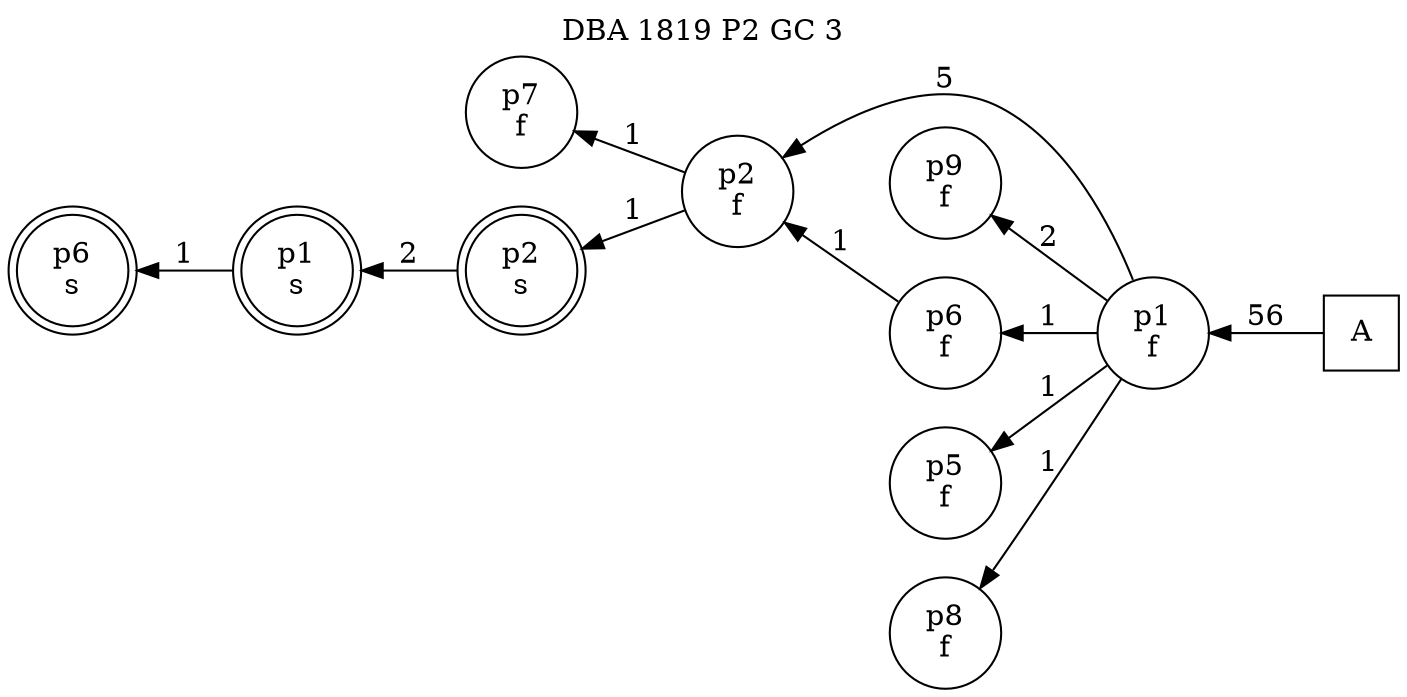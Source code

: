 digraph DBA_1819_P2_GC_3_GOOD {
labelloc="tl"
label= " DBA 1819 P2 GC 3 "
rankdir="RL";
graph [ size=" 10 , 10 !"]

"A" [shape="square" label="A"]
"p1_f" [shape="circle" label="p1
f"]
"p2_f" [shape="circle" label="p2
f"]
"p9_f" [shape="circle" label="p9
f"]
"p6_f" [shape="circle" label="p6
f"]
"p7_f" [shape="circle" label="p7
f"]
"p5_f" [shape="circle" label="p5
f"]
"p8_f" [shape="circle" label="p8
f"]
"p2_s" [shape="doublecircle" label="p2
s"]
"p1_s" [shape="doublecircle" label="p1
s"]
"p6_s" [shape="doublecircle" label="p6
s"]
"A" -> "p1_f" [ label=56]
"p1_f" -> "p2_f" [ label=5]
"p1_f" -> "p9_f" [ label=2]
"p1_f" -> "p6_f" [ label=1]
"p1_f" -> "p5_f" [ label=1]
"p1_f" -> "p8_f" [ label=1]
"p2_f" -> "p7_f" [ label=1]
"p2_f" -> "p2_s" [ label=1]
"p6_f" -> "p2_f" [ label=1]
"p2_s" -> "p1_s" [ label=2]
"p1_s" -> "p6_s" [ label=1]
}
